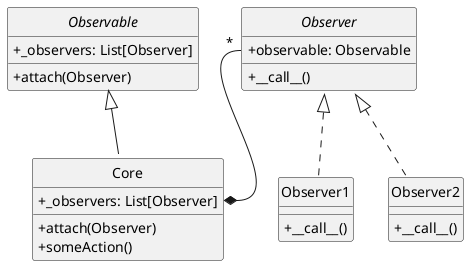 @startuml
'figure 3: The Observer Pattern'
skinparam monochrome true
skinparam handwritten false
skinparam shadowing false
skinparam classAttributeIconSize 0
hide class circle
hide abstract circle

abstract class Observer {
    + observable: Observable
    + __call__()
}

abstract class Observable {
    + _observers: List[Observer]
    + attach(Observer)
}

class Core {
    + _observers: List[Observer]
    + attach(Observer)
    + someAction()
}

class Observer1 {
    + __call__()
}

class Observer2 {
    + __call__()
}

Observable <|-- Core

'alternative: Core::_observers *-- "*" Observer::observable'
Observer::observable "*" --* Core::_observers

Observer <|.. Observer1
Observer <|.. Observer2

@enduml
